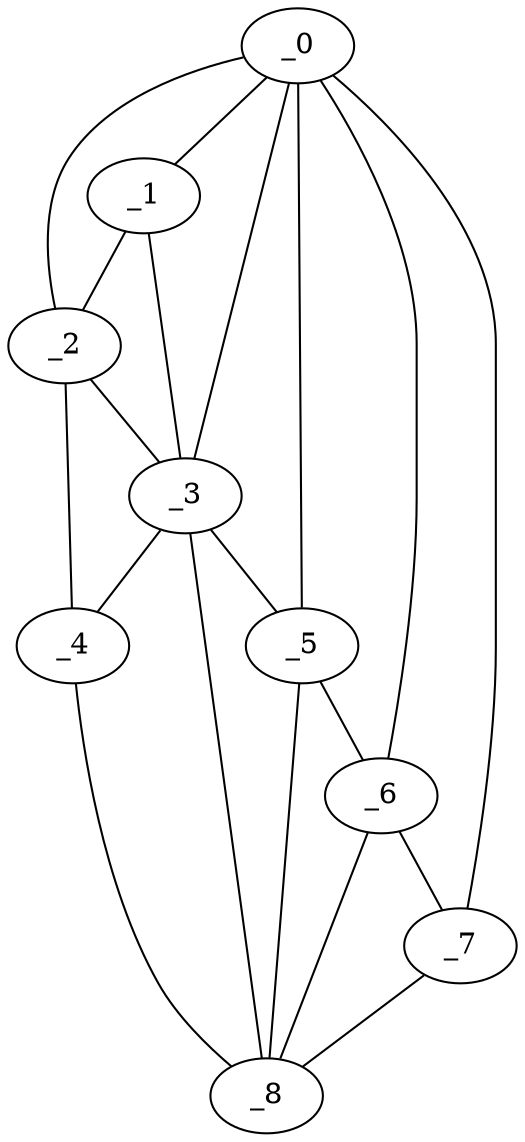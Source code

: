 graph "obj50__165.gxl" {
	_0	 [x=49,
		y=37];
	_1	 [x=66,
		y=23];
	_0 -- _1	 [valence=2];
	_2	 [x=74,
		y=10];
	_0 -- _2	 [valence=1];
	_3	 [x=83,
		y=38];
	_0 -- _3	 [valence=2];
	_5	 [x=93,
		y=81];
	_0 -- _5	 [valence=1];
	_6	 [x=93,
		y=102];
	_0 -- _6	 [valence=2];
	_7	 [x=95,
		y=111];
	_0 -- _7	 [valence=1];
	_1 -- _2	 [valence=1];
	_1 -- _3	 [valence=2];
	_2 -- _3	 [valence=2];
	_4	 [x=93,
		y=47];
	_2 -- _4	 [valence=1];
	_3 -- _4	 [valence=2];
	_3 -- _5	 [valence=2];
	_8	 [x=98,
		y=65];
	_3 -- _8	 [valence=2];
	_4 -- _8	 [valence=1];
	_5 -- _6	 [valence=2];
	_5 -- _8	 [valence=1];
	_6 -- _7	 [valence=2];
	_6 -- _8	 [valence=2];
	_7 -- _8	 [valence=1];
}

